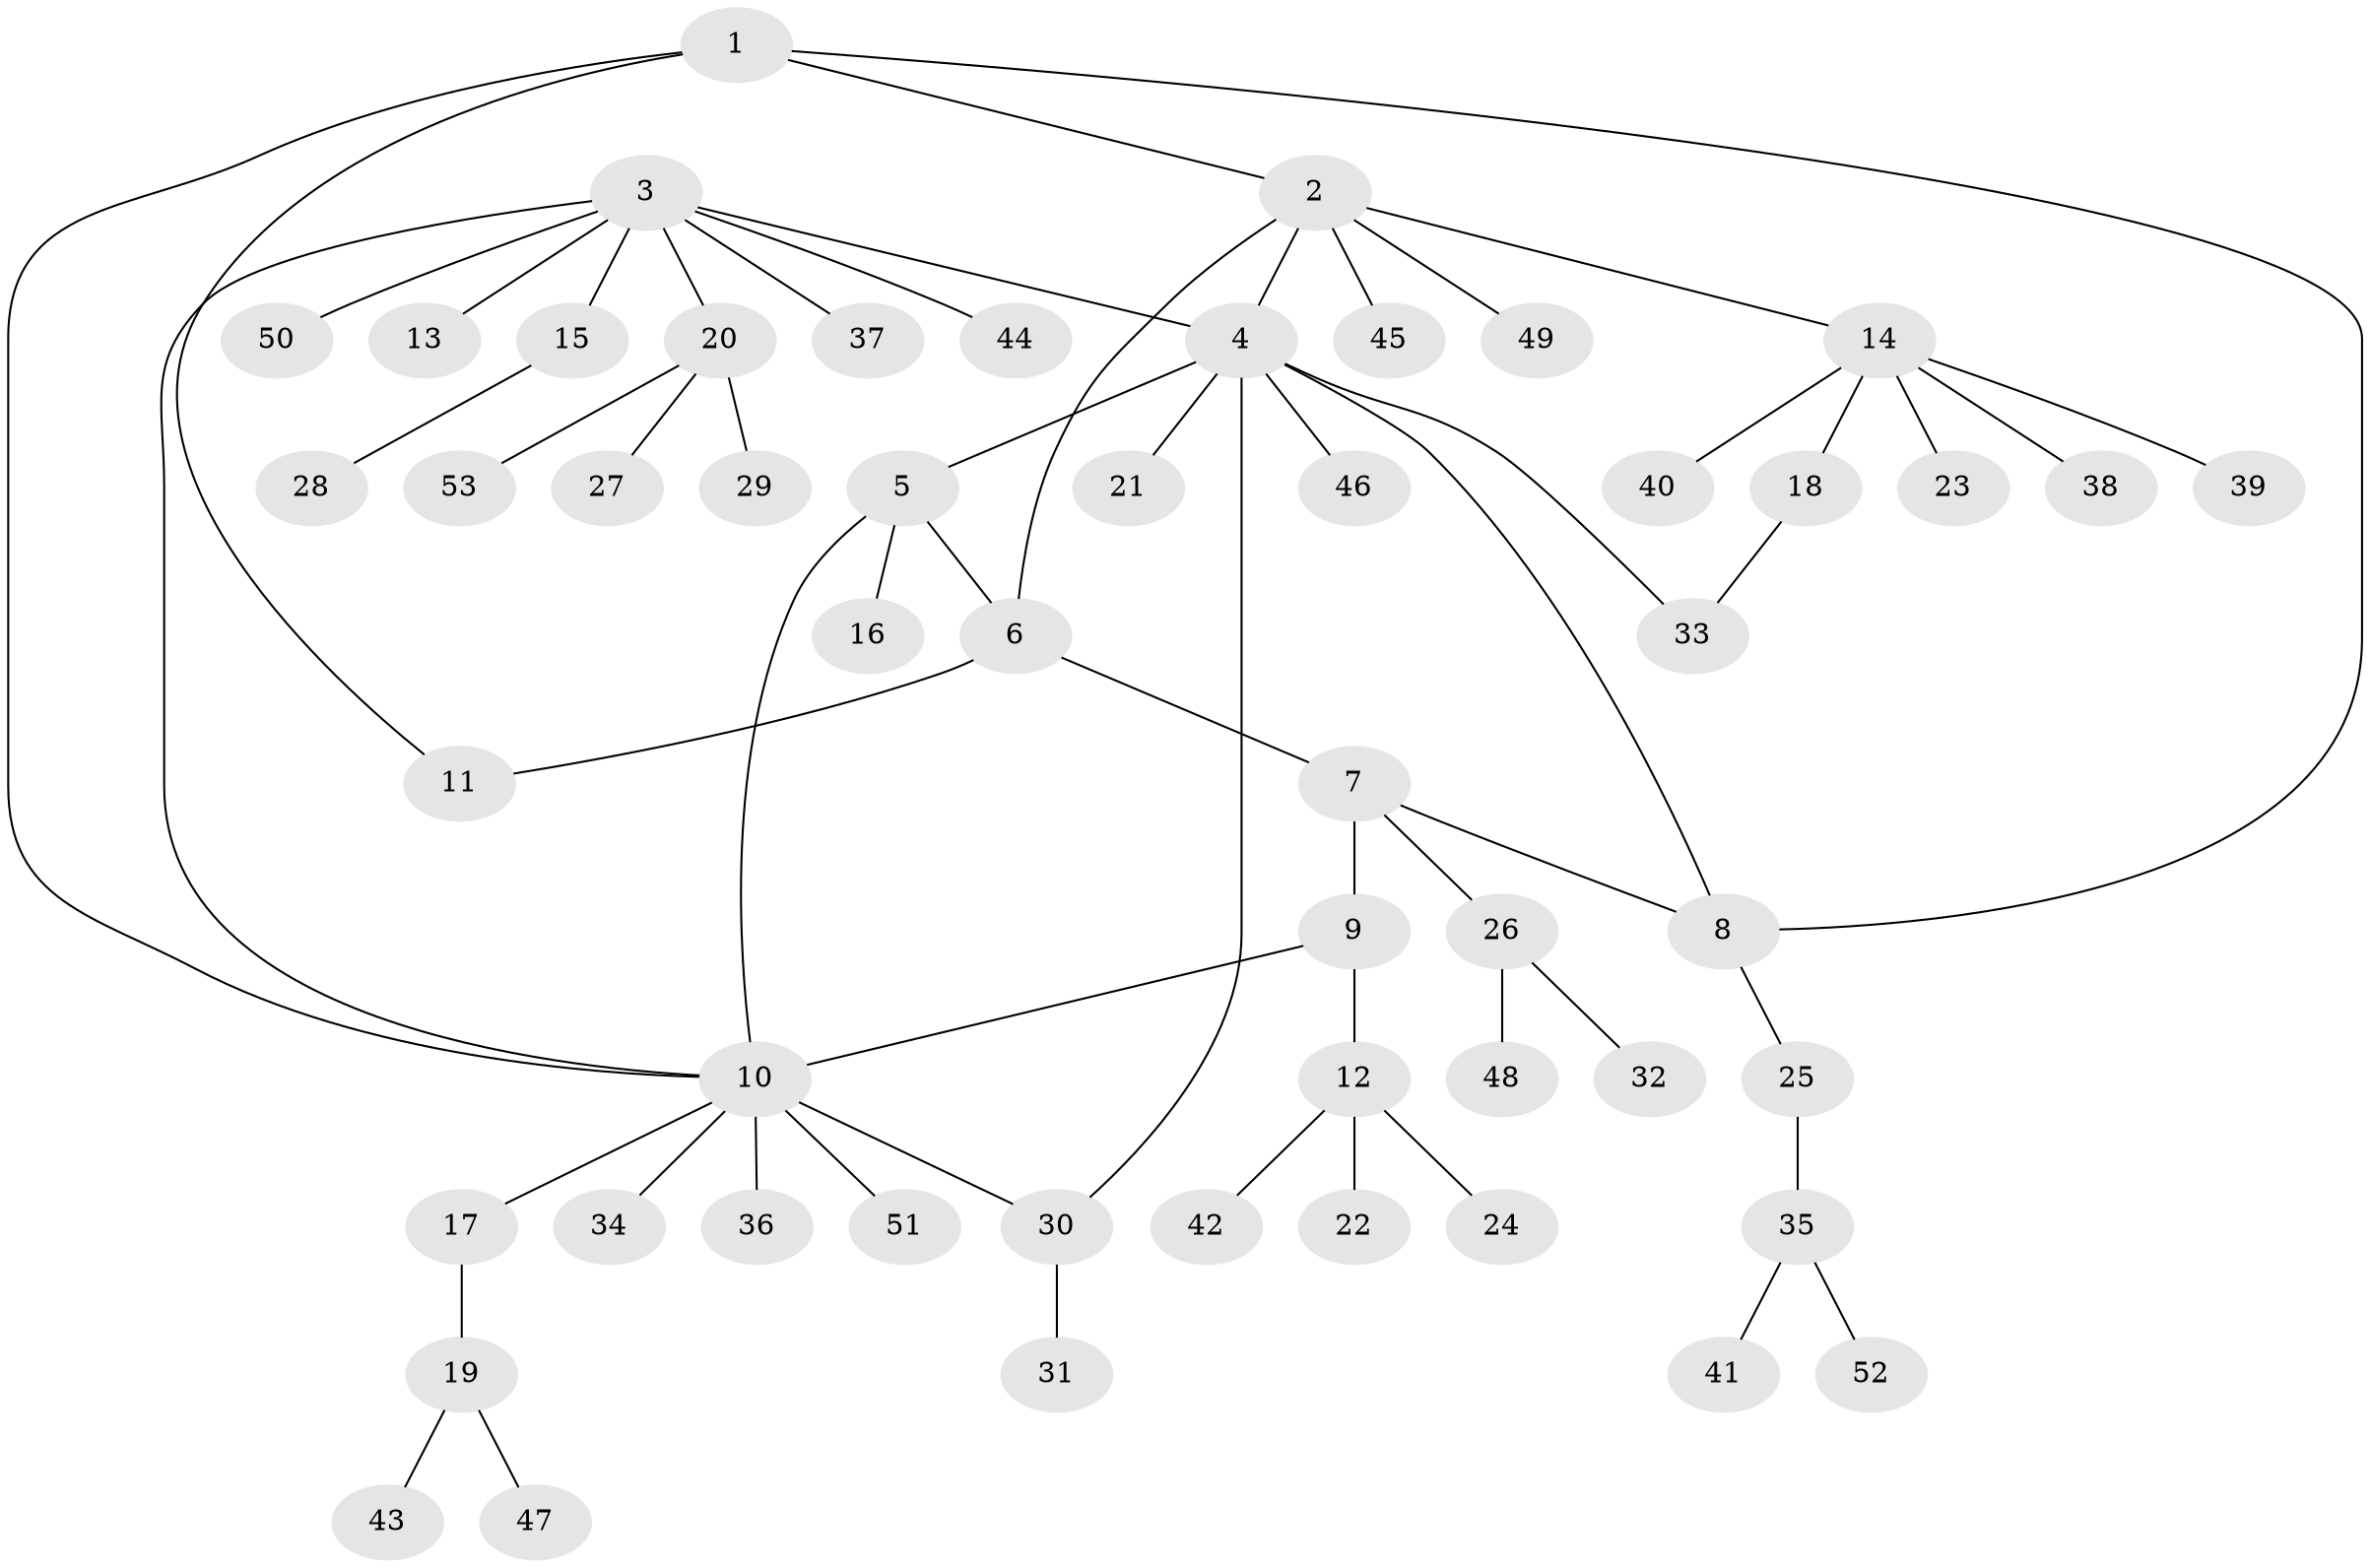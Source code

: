 // Generated by graph-tools (version 1.1) at 2025/50/03/09/25 03:50:33]
// undirected, 53 vertices, 61 edges
graph export_dot {
graph [start="1"]
  node [color=gray90,style=filled];
  1;
  2;
  3;
  4;
  5;
  6;
  7;
  8;
  9;
  10;
  11;
  12;
  13;
  14;
  15;
  16;
  17;
  18;
  19;
  20;
  21;
  22;
  23;
  24;
  25;
  26;
  27;
  28;
  29;
  30;
  31;
  32;
  33;
  34;
  35;
  36;
  37;
  38;
  39;
  40;
  41;
  42;
  43;
  44;
  45;
  46;
  47;
  48;
  49;
  50;
  51;
  52;
  53;
  1 -- 2;
  1 -- 8;
  1 -- 10;
  1 -- 11;
  2 -- 4;
  2 -- 6;
  2 -- 14;
  2 -- 45;
  2 -- 49;
  3 -- 4;
  3 -- 10;
  3 -- 13;
  3 -- 15;
  3 -- 20;
  3 -- 37;
  3 -- 44;
  3 -- 50;
  4 -- 5;
  4 -- 8;
  4 -- 21;
  4 -- 30;
  4 -- 33;
  4 -- 46;
  5 -- 6;
  5 -- 10;
  5 -- 16;
  6 -- 7;
  6 -- 11;
  7 -- 8;
  7 -- 9;
  7 -- 26;
  8 -- 25;
  9 -- 10;
  9 -- 12;
  10 -- 17;
  10 -- 30;
  10 -- 34;
  10 -- 36;
  10 -- 51;
  12 -- 22;
  12 -- 24;
  12 -- 42;
  14 -- 18;
  14 -- 23;
  14 -- 38;
  14 -- 39;
  14 -- 40;
  15 -- 28;
  17 -- 19;
  18 -- 33;
  19 -- 43;
  19 -- 47;
  20 -- 27;
  20 -- 29;
  20 -- 53;
  25 -- 35;
  26 -- 32;
  26 -- 48;
  30 -- 31;
  35 -- 41;
  35 -- 52;
}
